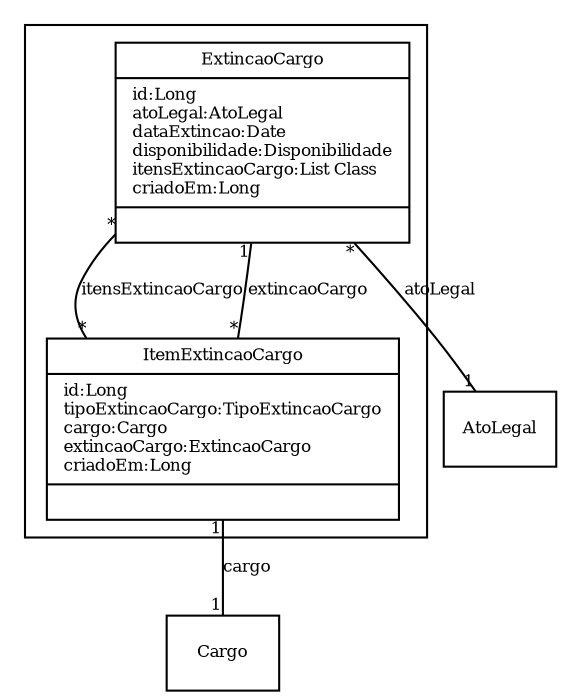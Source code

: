 digraph G{
fontname = "Times-Roman"
fontsize = 8

node [
        fontname = "Times-Roman"
        fontsize = 8
        shape = "record"
]

edge [
        fontname = "Times-Roman"
        fontsize = 8
]

subgraph clusterEXTINCAO_DE_CARGOS
{
ExtincaoCargo [label = "{ExtincaoCargo|id:Long\latoLegal:AtoLegal\ldataExtincao:Date\ldisponibilidade:Disponibilidade\litensExtincaoCargo:List Class\lcriadoEm:Long\l|\l}"]
ItemExtincaoCargo [label = "{ItemExtincaoCargo|id:Long\ltipoExtincaoCargo:TipoExtincaoCargo\lcargo:Cargo\lextincaoCargo:ExtincaoCargo\lcriadoEm:Long\l|\l}"]
}
edge [arrowhead = "none" headlabel = "1" taillabel = "*"] ExtincaoCargo -> AtoLegal [label = "atoLegal"]
edge [arrowhead = "none" headlabel = "*" taillabel = "*"] ExtincaoCargo -> ItemExtincaoCargo [label = "itensExtincaoCargo"]
edge [arrowhead = "none" headlabel = "1" taillabel = "1"] ItemExtincaoCargo -> Cargo [label = "cargo"]
edge [arrowhead = "none" headlabel = "1" taillabel = "*"] ItemExtincaoCargo -> ExtincaoCargo [label = "extincaoCargo"]
}
